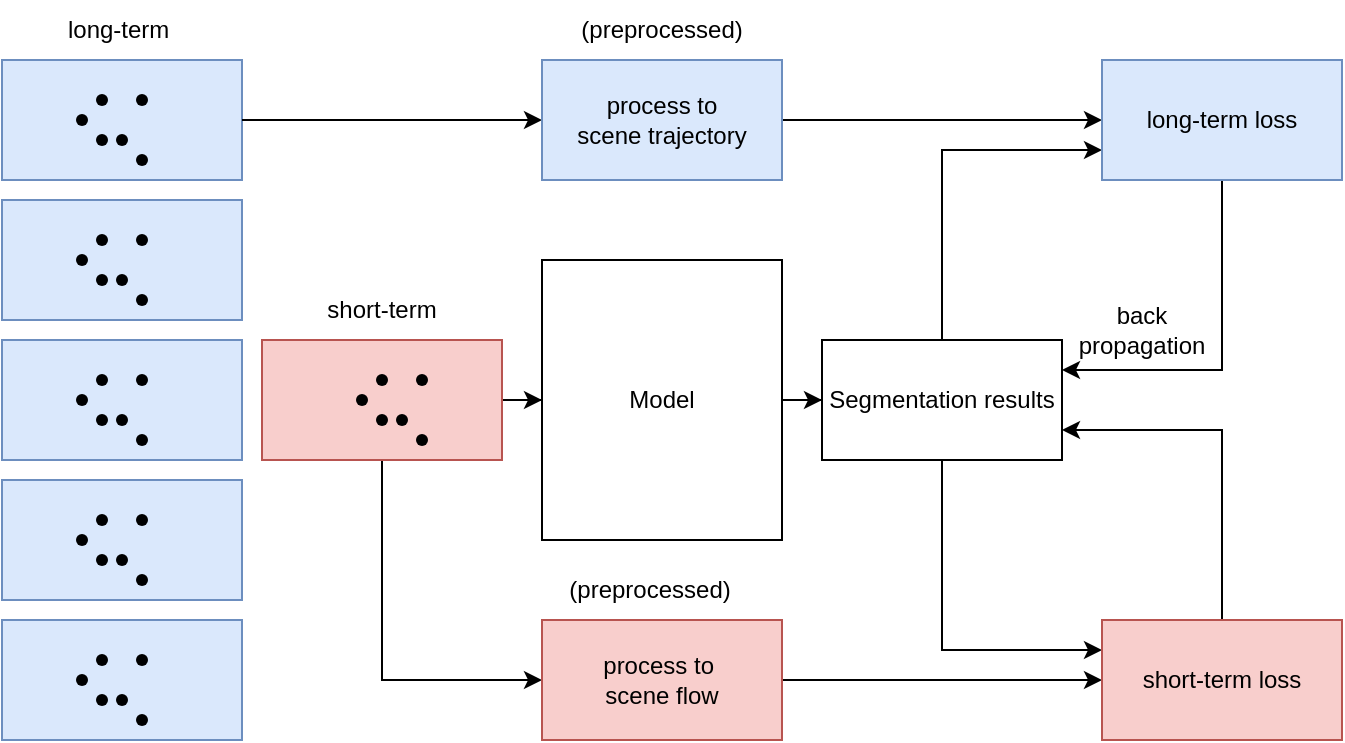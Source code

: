 <mxfile version="25.0.1">
  <diagram name="第 1 页" id="4o_lDxEVNhOIDceOlCGF">
    <mxGraphModel dx="1059" dy="554" grid="1" gridSize="10" guides="1" tooltips="1" connect="1" arrows="1" fold="1" page="1" pageScale="1" pageWidth="827" pageHeight="1169" math="0" shadow="0">
      <root>
        <mxCell id="0" />
        <mxCell id="1" parent="0" />
        <mxCell id="4sY1oFhWT7aM1cHkjKMV-16" style="edgeStyle=orthogonalEdgeStyle;rounded=0;orthogonalLoop=1;jettySize=auto;html=1;entryX=0;entryY=0.5;entryDx=0;entryDy=0;" edge="1" parent="1" source="4sY1oFhWT7aM1cHkjKMV-18" target="4sY1oFhWT7aM1cHkjKMV-13">
          <mxGeometry relative="1" as="geometry" />
        </mxCell>
        <mxCell id="4sY1oFhWT7aM1cHkjKMV-1" value="" style="rounded=0;whiteSpace=wrap;html=1;fillColor=#dae8fc;strokeColor=#6c8ebf;" vertex="1" parent="1">
          <mxGeometry x="90" y="80" width="120" height="60" as="geometry" />
        </mxCell>
        <mxCell id="4sY1oFhWT7aM1cHkjKMV-2" value="" style="rounded=0;whiteSpace=wrap;html=1;fillColor=#dae8fc;strokeColor=#6c8ebf;" vertex="1" parent="1">
          <mxGeometry x="90" y="150" width="120" height="60" as="geometry" />
        </mxCell>
        <mxCell id="4sY1oFhWT7aM1cHkjKMV-3" value="" style="rounded=0;whiteSpace=wrap;html=1;fillColor=#dae8fc;strokeColor=#6c8ebf;" vertex="1" parent="1">
          <mxGeometry x="90" y="220" width="120" height="60" as="geometry" />
        </mxCell>
        <mxCell id="4sY1oFhWT7aM1cHkjKMV-4" value="" style="rounded=0;whiteSpace=wrap;html=1;fillColor=#dae8fc;strokeColor=#6c8ebf;" vertex="1" parent="1">
          <mxGeometry x="90" y="290" width="120" height="60" as="geometry" />
        </mxCell>
        <mxCell id="4sY1oFhWT7aM1cHkjKMV-5" value="" style="rounded=0;whiteSpace=wrap;html=1;fillColor=#dae8fc;strokeColor=#6c8ebf;" vertex="1" parent="1">
          <mxGeometry x="90" y="360" width="120" height="60" as="geometry" />
        </mxCell>
        <mxCell id="4sY1oFhWT7aM1cHkjKMV-10" style="edgeStyle=orthogonalEdgeStyle;rounded=0;orthogonalLoop=1;jettySize=auto;html=1;entryX=0;entryY=0.5;entryDx=0;entryDy=0;" edge="1" parent="1" source="4sY1oFhWT7aM1cHkjKMV-7" target="4sY1oFhWT7aM1cHkjKMV-9">
          <mxGeometry relative="1" as="geometry" />
        </mxCell>
        <mxCell id="4sY1oFhWT7aM1cHkjKMV-20" style="edgeStyle=orthogonalEdgeStyle;rounded=0;orthogonalLoop=1;jettySize=auto;html=1;entryX=0;entryY=0.5;entryDx=0;entryDy=0;" edge="1" parent="1" source="4sY1oFhWT7aM1cHkjKMV-7" target="4sY1oFhWT7aM1cHkjKMV-19">
          <mxGeometry relative="1" as="geometry">
            <Array as="points">
              <mxPoint x="280" y="390" />
            </Array>
          </mxGeometry>
        </mxCell>
        <mxCell id="4sY1oFhWT7aM1cHkjKMV-7" value="" style="rounded=0;whiteSpace=wrap;html=1;fillColor=#f8cecc;strokeColor=#b85450;" vertex="1" parent="1">
          <mxGeometry x="220" y="220" width="120" height="60" as="geometry" />
        </mxCell>
        <mxCell id="4sY1oFhWT7aM1cHkjKMV-11" style="edgeStyle=orthogonalEdgeStyle;rounded=0;orthogonalLoop=1;jettySize=auto;html=1;entryX=0;entryY=0.5;entryDx=0;entryDy=0;" edge="1" parent="1" source="4sY1oFhWT7aM1cHkjKMV-9" target="4sY1oFhWT7aM1cHkjKMV-12">
          <mxGeometry relative="1" as="geometry">
            <mxPoint x="660" y="250" as="targetPoint" />
          </mxGeometry>
        </mxCell>
        <mxCell id="4sY1oFhWT7aM1cHkjKMV-9" value="Model" style="rounded=0;whiteSpace=wrap;html=1;" vertex="1" parent="1">
          <mxGeometry x="360" y="180" width="120" height="140" as="geometry" />
        </mxCell>
        <mxCell id="4sY1oFhWT7aM1cHkjKMV-21" style="edgeStyle=orthogonalEdgeStyle;rounded=0;orthogonalLoop=1;jettySize=auto;html=1;entryX=0;entryY=0.75;entryDx=0;entryDy=0;" edge="1" parent="1" source="4sY1oFhWT7aM1cHkjKMV-12" target="4sY1oFhWT7aM1cHkjKMV-13">
          <mxGeometry relative="1" as="geometry">
            <mxPoint x="640" y="110" as="targetPoint" />
            <Array as="points">
              <mxPoint x="560" y="125" />
            </Array>
          </mxGeometry>
        </mxCell>
        <mxCell id="4sY1oFhWT7aM1cHkjKMV-23" style="edgeStyle=orthogonalEdgeStyle;rounded=0;orthogonalLoop=1;jettySize=auto;html=1;entryX=0;entryY=0.25;entryDx=0;entryDy=0;exitX=0.5;exitY=1;exitDx=0;exitDy=0;" edge="1" parent="1" source="4sY1oFhWT7aM1cHkjKMV-12" target="4sY1oFhWT7aM1cHkjKMV-22">
          <mxGeometry relative="1" as="geometry" />
        </mxCell>
        <mxCell id="4sY1oFhWT7aM1cHkjKMV-12" value="Segmentation results" style="rounded=0;whiteSpace=wrap;html=1;" vertex="1" parent="1">
          <mxGeometry x="500" y="220" width="120" height="60" as="geometry" />
        </mxCell>
        <mxCell id="4sY1oFhWT7aM1cHkjKMV-25" style="edgeStyle=orthogonalEdgeStyle;rounded=0;orthogonalLoop=1;jettySize=auto;html=1;entryX=1;entryY=0.25;entryDx=0;entryDy=0;exitX=0.5;exitY=1;exitDx=0;exitDy=0;" edge="1" parent="1" source="4sY1oFhWT7aM1cHkjKMV-13" target="4sY1oFhWT7aM1cHkjKMV-12">
          <mxGeometry relative="1" as="geometry" />
        </mxCell>
        <mxCell id="4sY1oFhWT7aM1cHkjKMV-13" value="long-term loss" style="rounded=0;whiteSpace=wrap;html=1;fillColor=#dae8fc;strokeColor=#6c8ebf;" vertex="1" parent="1">
          <mxGeometry x="640" y="80" width="120" height="60" as="geometry" />
        </mxCell>
        <mxCell id="4sY1oFhWT7aM1cHkjKMV-14" value="long-term&amp;nbsp;" style="text;html=1;align=center;verticalAlign=middle;whiteSpace=wrap;rounded=0;" vertex="1" parent="1">
          <mxGeometry x="90" y="50" width="120" height="30" as="geometry" />
        </mxCell>
        <mxCell id="4sY1oFhWT7aM1cHkjKMV-15" value="short-term" style="text;html=1;align=center;verticalAlign=middle;whiteSpace=wrap;rounded=0;" vertex="1" parent="1">
          <mxGeometry x="220" y="190" width="120" height="30" as="geometry" />
        </mxCell>
        <mxCell id="4sY1oFhWT7aM1cHkjKMV-17" value="" style="edgeStyle=orthogonalEdgeStyle;rounded=0;orthogonalLoop=1;jettySize=auto;html=1;entryX=0;entryY=0.5;entryDx=0;entryDy=0;" edge="1" parent="1" source="4sY1oFhWT7aM1cHkjKMV-1" target="4sY1oFhWT7aM1cHkjKMV-18">
          <mxGeometry relative="1" as="geometry">
            <mxPoint x="210" y="110" as="sourcePoint" />
            <mxPoint x="600" y="110" as="targetPoint" />
          </mxGeometry>
        </mxCell>
        <mxCell id="4sY1oFhWT7aM1cHkjKMV-18" value="&lt;div&gt;process to&lt;/div&gt;scene trajectory" style="rounded=0;whiteSpace=wrap;html=1;fillColor=#dae8fc;strokeColor=#6c8ebf;" vertex="1" parent="1">
          <mxGeometry x="360" y="80" width="120" height="60" as="geometry" />
        </mxCell>
        <mxCell id="4sY1oFhWT7aM1cHkjKMV-24" style="edgeStyle=orthogonalEdgeStyle;rounded=0;orthogonalLoop=1;jettySize=auto;html=1;entryX=0;entryY=0.5;entryDx=0;entryDy=0;" edge="1" parent="1" source="4sY1oFhWT7aM1cHkjKMV-19" target="4sY1oFhWT7aM1cHkjKMV-22">
          <mxGeometry relative="1" as="geometry" />
        </mxCell>
        <mxCell id="4sY1oFhWT7aM1cHkjKMV-19" value="process to&amp;nbsp;&lt;div&gt;scene flow&lt;/div&gt;" style="rounded=0;whiteSpace=wrap;html=1;fillColor=#f8cecc;strokeColor=#b85450;" vertex="1" parent="1">
          <mxGeometry x="360" y="360" width="120" height="60" as="geometry" />
        </mxCell>
        <mxCell id="4sY1oFhWT7aM1cHkjKMV-26" style="edgeStyle=orthogonalEdgeStyle;rounded=0;orthogonalLoop=1;jettySize=auto;html=1;entryX=1;entryY=0.75;entryDx=0;entryDy=0;" edge="1" parent="1" source="4sY1oFhWT7aM1cHkjKMV-22" target="4sY1oFhWT7aM1cHkjKMV-12">
          <mxGeometry relative="1" as="geometry">
            <Array as="points">
              <mxPoint x="700" y="265" />
            </Array>
          </mxGeometry>
        </mxCell>
        <mxCell id="4sY1oFhWT7aM1cHkjKMV-22" value="short-term loss" style="rounded=0;whiteSpace=wrap;html=1;fillColor=#f8cecc;strokeColor=#b85450;" vertex="1" parent="1">
          <mxGeometry x="640" y="360" width="120" height="60" as="geometry" />
        </mxCell>
        <mxCell id="4sY1oFhWT7aM1cHkjKMV-27" value="(preprocessed)" style="text;html=1;align=center;verticalAlign=middle;whiteSpace=wrap;rounded=0;" vertex="1" parent="1">
          <mxGeometry x="384" y="330" width="60" height="30" as="geometry" />
        </mxCell>
        <mxCell id="4sY1oFhWT7aM1cHkjKMV-29" value="(preprocessed)" style="text;html=1;align=center;verticalAlign=middle;whiteSpace=wrap;rounded=0;" vertex="1" parent="1">
          <mxGeometry x="390" y="50" width="60" height="30" as="geometry" />
        </mxCell>
        <mxCell id="4sY1oFhWT7aM1cHkjKMV-30" value="back propagation" style="text;html=1;align=center;verticalAlign=middle;whiteSpace=wrap;rounded=0;" vertex="1" parent="1">
          <mxGeometry x="630" y="200" width="60" height="30" as="geometry" />
        </mxCell>
        <mxCell id="4sY1oFhWT7aM1cHkjKMV-37" value="" style="group" vertex="1" connectable="0" parent="1">
          <mxGeometry x="120" y="90" width="50" height="50" as="geometry" />
        </mxCell>
        <mxCell id="4sY1oFhWT7aM1cHkjKMV-31" value="" style="shape=waypoint;sketch=0;fillStyle=solid;size=6;pointerEvents=1;points=[];fillColor=none;resizable=0;rotatable=0;perimeter=centerPerimeter;snapToPoint=1;" vertex="1" parent="4sY1oFhWT7aM1cHkjKMV-37">
          <mxGeometry x="10" y="20" width="20" height="20" as="geometry" />
        </mxCell>
        <mxCell id="4sY1oFhWT7aM1cHkjKMV-32" value="" style="shape=waypoint;sketch=0;fillStyle=solid;size=6;pointerEvents=1;points=[];fillColor=none;resizable=0;rotatable=0;perimeter=centerPerimeter;snapToPoint=1;" vertex="1" parent="4sY1oFhWT7aM1cHkjKMV-37">
          <mxGeometry x="10" width="20" height="20" as="geometry" />
        </mxCell>
        <mxCell id="4sY1oFhWT7aM1cHkjKMV-33" value="" style="shape=waypoint;sketch=0;fillStyle=solid;size=6;pointerEvents=1;points=[];fillColor=none;resizable=0;rotatable=0;perimeter=centerPerimeter;snapToPoint=1;" vertex="1" parent="4sY1oFhWT7aM1cHkjKMV-37">
          <mxGeometry x="30" y="30" width="20" height="20" as="geometry" />
        </mxCell>
        <mxCell id="4sY1oFhWT7aM1cHkjKMV-34" value="" style="shape=waypoint;sketch=0;fillStyle=solid;size=6;pointerEvents=1;points=[];fillColor=none;resizable=0;rotatable=0;perimeter=centerPerimeter;snapToPoint=1;" vertex="1" parent="4sY1oFhWT7aM1cHkjKMV-37">
          <mxGeometry y="10" width="20" height="20" as="geometry" />
        </mxCell>
        <mxCell id="4sY1oFhWT7aM1cHkjKMV-35" value="" style="shape=waypoint;sketch=0;fillStyle=solid;size=6;pointerEvents=1;points=[];fillColor=none;resizable=0;rotatable=0;perimeter=centerPerimeter;snapToPoint=1;" vertex="1" parent="4sY1oFhWT7aM1cHkjKMV-37">
          <mxGeometry x="20" y="20" width="20" height="20" as="geometry" />
        </mxCell>
        <mxCell id="4sY1oFhWT7aM1cHkjKMV-36" value="" style="shape=waypoint;sketch=0;fillStyle=solid;size=6;pointerEvents=1;points=[];fillColor=none;resizable=0;rotatable=0;perimeter=centerPerimeter;snapToPoint=1;" vertex="1" parent="4sY1oFhWT7aM1cHkjKMV-37">
          <mxGeometry x="30" width="20" height="20" as="geometry" />
        </mxCell>
        <mxCell id="4sY1oFhWT7aM1cHkjKMV-38" value="" style="group" vertex="1" connectable="0" parent="1">
          <mxGeometry x="120" y="160" width="50" height="50" as="geometry" />
        </mxCell>
        <mxCell id="4sY1oFhWT7aM1cHkjKMV-39" value="" style="shape=waypoint;sketch=0;fillStyle=solid;size=6;pointerEvents=1;points=[];fillColor=none;resizable=0;rotatable=0;perimeter=centerPerimeter;snapToPoint=1;" vertex="1" parent="4sY1oFhWT7aM1cHkjKMV-38">
          <mxGeometry x="10" y="20" width="20" height="20" as="geometry" />
        </mxCell>
        <mxCell id="4sY1oFhWT7aM1cHkjKMV-40" value="" style="shape=waypoint;sketch=0;fillStyle=solid;size=6;pointerEvents=1;points=[];fillColor=none;resizable=0;rotatable=0;perimeter=centerPerimeter;snapToPoint=1;" vertex="1" parent="4sY1oFhWT7aM1cHkjKMV-38">
          <mxGeometry x="10" width="20" height="20" as="geometry" />
        </mxCell>
        <mxCell id="4sY1oFhWT7aM1cHkjKMV-41" value="" style="shape=waypoint;sketch=0;fillStyle=solid;size=6;pointerEvents=1;points=[];fillColor=none;resizable=0;rotatable=0;perimeter=centerPerimeter;snapToPoint=1;" vertex="1" parent="4sY1oFhWT7aM1cHkjKMV-38">
          <mxGeometry x="30" y="30" width="20" height="20" as="geometry" />
        </mxCell>
        <mxCell id="4sY1oFhWT7aM1cHkjKMV-42" value="" style="shape=waypoint;sketch=0;fillStyle=solid;size=6;pointerEvents=1;points=[];fillColor=none;resizable=0;rotatable=0;perimeter=centerPerimeter;snapToPoint=1;" vertex="1" parent="4sY1oFhWT7aM1cHkjKMV-38">
          <mxGeometry y="10" width="20" height="20" as="geometry" />
        </mxCell>
        <mxCell id="4sY1oFhWT7aM1cHkjKMV-43" value="" style="shape=waypoint;sketch=0;fillStyle=solid;size=6;pointerEvents=1;points=[];fillColor=none;resizable=0;rotatable=0;perimeter=centerPerimeter;snapToPoint=1;" vertex="1" parent="4sY1oFhWT7aM1cHkjKMV-38">
          <mxGeometry x="20" y="20" width="20" height="20" as="geometry" />
        </mxCell>
        <mxCell id="4sY1oFhWT7aM1cHkjKMV-44" value="" style="shape=waypoint;sketch=0;fillStyle=solid;size=6;pointerEvents=1;points=[];fillColor=none;resizable=0;rotatable=0;perimeter=centerPerimeter;snapToPoint=1;" vertex="1" parent="4sY1oFhWT7aM1cHkjKMV-38">
          <mxGeometry x="30" width="20" height="20" as="geometry" />
        </mxCell>
        <mxCell id="4sY1oFhWT7aM1cHkjKMV-45" value="" style="group" vertex="1" connectable="0" parent="1">
          <mxGeometry x="120" y="230" width="50" height="50" as="geometry" />
        </mxCell>
        <mxCell id="4sY1oFhWT7aM1cHkjKMV-46" value="" style="shape=waypoint;sketch=0;fillStyle=solid;size=6;pointerEvents=1;points=[];fillColor=none;resizable=0;rotatable=0;perimeter=centerPerimeter;snapToPoint=1;" vertex="1" parent="4sY1oFhWT7aM1cHkjKMV-45">
          <mxGeometry x="10" y="20" width="20" height="20" as="geometry" />
        </mxCell>
        <mxCell id="4sY1oFhWT7aM1cHkjKMV-47" value="" style="shape=waypoint;sketch=0;fillStyle=solid;size=6;pointerEvents=1;points=[];fillColor=none;resizable=0;rotatable=0;perimeter=centerPerimeter;snapToPoint=1;" vertex="1" parent="4sY1oFhWT7aM1cHkjKMV-45">
          <mxGeometry x="10" width="20" height="20" as="geometry" />
        </mxCell>
        <mxCell id="4sY1oFhWT7aM1cHkjKMV-48" value="" style="shape=waypoint;sketch=0;fillStyle=solid;size=6;pointerEvents=1;points=[];fillColor=none;resizable=0;rotatable=0;perimeter=centerPerimeter;snapToPoint=1;" vertex="1" parent="4sY1oFhWT7aM1cHkjKMV-45">
          <mxGeometry x="30" y="30" width="20" height="20" as="geometry" />
        </mxCell>
        <mxCell id="4sY1oFhWT7aM1cHkjKMV-49" value="" style="shape=waypoint;sketch=0;fillStyle=solid;size=6;pointerEvents=1;points=[];fillColor=none;resizable=0;rotatable=0;perimeter=centerPerimeter;snapToPoint=1;" vertex="1" parent="4sY1oFhWT7aM1cHkjKMV-45">
          <mxGeometry y="10" width="20" height="20" as="geometry" />
        </mxCell>
        <mxCell id="4sY1oFhWT7aM1cHkjKMV-50" value="" style="shape=waypoint;sketch=0;fillStyle=solid;size=6;pointerEvents=1;points=[];fillColor=none;resizable=0;rotatable=0;perimeter=centerPerimeter;snapToPoint=1;" vertex="1" parent="4sY1oFhWT7aM1cHkjKMV-45">
          <mxGeometry x="20" y="20" width="20" height="20" as="geometry" />
        </mxCell>
        <mxCell id="4sY1oFhWT7aM1cHkjKMV-51" value="" style="shape=waypoint;sketch=0;fillStyle=solid;size=6;pointerEvents=1;points=[];fillColor=none;resizable=0;rotatable=0;perimeter=centerPerimeter;snapToPoint=1;" vertex="1" parent="4sY1oFhWT7aM1cHkjKMV-45">
          <mxGeometry x="30" width="20" height="20" as="geometry" />
        </mxCell>
        <mxCell id="4sY1oFhWT7aM1cHkjKMV-52" value="" style="group" vertex="1" connectable="0" parent="1">
          <mxGeometry x="120" y="300" width="50" height="50" as="geometry" />
        </mxCell>
        <mxCell id="4sY1oFhWT7aM1cHkjKMV-53" value="" style="shape=waypoint;sketch=0;fillStyle=solid;size=6;pointerEvents=1;points=[];fillColor=none;resizable=0;rotatable=0;perimeter=centerPerimeter;snapToPoint=1;" vertex="1" parent="4sY1oFhWT7aM1cHkjKMV-52">
          <mxGeometry x="10" y="20" width="20" height="20" as="geometry" />
        </mxCell>
        <mxCell id="4sY1oFhWT7aM1cHkjKMV-54" value="" style="shape=waypoint;sketch=0;fillStyle=solid;size=6;pointerEvents=1;points=[];fillColor=none;resizable=0;rotatable=0;perimeter=centerPerimeter;snapToPoint=1;" vertex="1" parent="4sY1oFhWT7aM1cHkjKMV-52">
          <mxGeometry x="10" width="20" height="20" as="geometry" />
        </mxCell>
        <mxCell id="4sY1oFhWT7aM1cHkjKMV-55" value="" style="shape=waypoint;sketch=0;fillStyle=solid;size=6;pointerEvents=1;points=[];fillColor=none;resizable=0;rotatable=0;perimeter=centerPerimeter;snapToPoint=1;" vertex="1" parent="4sY1oFhWT7aM1cHkjKMV-52">
          <mxGeometry x="30" y="30" width="20" height="20" as="geometry" />
        </mxCell>
        <mxCell id="4sY1oFhWT7aM1cHkjKMV-56" value="" style="shape=waypoint;sketch=0;fillStyle=solid;size=6;pointerEvents=1;points=[];fillColor=none;resizable=0;rotatable=0;perimeter=centerPerimeter;snapToPoint=1;" vertex="1" parent="4sY1oFhWT7aM1cHkjKMV-52">
          <mxGeometry y="10" width="20" height="20" as="geometry" />
        </mxCell>
        <mxCell id="4sY1oFhWT7aM1cHkjKMV-57" value="" style="shape=waypoint;sketch=0;fillStyle=solid;size=6;pointerEvents=1;points=[];fillColor=none;resizable=0;rotatable=0;perimeter=centerPerimeter;snapToPoint=1;" vertex="1" parent="4sY1oFhWT7aM1cHkjKMV-52">
          <mxGeometry x="20" y="20" width="20" height="20" as="geometry" />
        </mxCell>
        <mxCell id="4sY1oFhWT7aM1cHkjKMV-58" value="" style="shape=waypoint;sketch=0;fillStyle=solid;size=6;pointerEvents=1;points=[];fillColor=none;resizable=0;rotatable=0;perimeter=centerPerimeter;snapToPoint=1;" vertex="1" parent="4sY1oFhWT7aM1cHkjKMV-52">
          <mxGeometry x="30" width="20" height="20" as="geometry" />
        </mxCell>
        <mxCell id="4sY1oFhWT7aM1cHkjKMV-59" value="" style="group" vertex="1" connectable="0" parent="1">
          <mxGeometry x="120" y="370" width="50" height="50" as="geometry" />
        </mxCell>
        <mxCell id="4sY1oFhWT7aM1cHkjKMV-60" value="" style="shape=waypoint;sketch=0;fillStyle=solid;size=6;pointerEvents=1;points=[];fillColor=none;resizable=0;rotatable=0;perimeter=centerPerimeter;snapToPoint=1;" vertex="1" parent="4sY1oFhWT7aM1cHkjKMV-59">
          <mxGeometry x="10" y="20" width="20" height="20" as="geometry" />
        </mxCell>
        <mxCell id="4sY1oFhWT7aM1cHkjKMV-61" value="" style="shape=waypoint;sketch=0;fillStyle=solid;size=6;pointerEvents=1;points=[];fillColor=none;resizable=0;rotatable=0;perimeter=centerPerimeter;snapToPoint=1;" vertex="1" parent="4sY1oFhWT7aM1cHkjKMV-59">
          <mxGeometry x="10" width="20" height="20" as="geometry" />
        </mxCell>
        <mxCell id="4sY1oFhWT7aM1cHkjKMV-62" value="" style="shape=waypoint;sketch=0;fillStyle=solid;size=6;pointerEvents=1;points=[];fillColor=none;resizable=0;rotatable=0;perimeter=centerPerimeter;snapToPoint=1;" vertex="1" parent="4sY1oFhWT7aM1cHkjKMV-59">
          <mxGeometry x="30" y="30" width="20" height="20" as="geometry" />
        </mxCell>
        <mxCell id="4sY1oFhWT7aM1cHkjKMV-63" value="" style="shape=waypoint;sketch=0;fillStyle=solid;size=6;pointerEvents=1;points=[];fillColor=none;resizable=0;rotatable=0;perimeter=centerPerimeter;snapToPoint=1;" vertex="1" parent="4sY1oFhWT7aM1cHkjKMV-59">
          <mxGeometry y="10" width="20" height="20" as="geometry" />
        </mxCell>
        <mxCell id="4sY1oFhWT7aM1cHkjKMV-64" value="" style="shape=waypoint;sketch=0;fillStyle=solid;size=6;pointerEvents=1;points=[];fillColor=none;resizable=0;rotatable=0;perimeter=centerPerimeter;snapToPoint=1;" vertex="1" parent="4sY1oFhWT7aM1cHkjKMV-59">
          <mxGeometry x="20" y="20" width="20" height="20" as="geometry" />
        </mxCell>
        <mxCell id="4sY1oFhWT7aM1cHkjKMV-65" value="" style="shape=waypoint;sketch=0;fillStyle=solid;size=6;pointerEvents=1;points=[];fillColor=none;resizable=0;rotatable=0;perimeter=centerPerimeter;snapToPoint=1;" vertex="1" parent="4sY1oFhWT7aM1cHkjKMV-59">
          <mxGeometry x="30" width="20" height="20" as="geometry" />
        </mxCell>
        <mxCell id="4sY1oFhWT7aM1cHkjKMV-66" value="" style="group" vertex="1" connectable="0" parent="1">
          <mxGeometry x="260" y="230" width="50" height="50" as="geometry" />
        </mxCell>
        <mxCell id="4sY1oFhWT7aM1cHkjKMV-67" value="" style="shape=waypoint;sketch=0;fillStyle=solid;size=6;pointerEvents=1;points=[];fillColor=none;resizable=0;rotatable=0;perimeter=centerPerimeter;snapToPoint=1;" vertex="1" parent="4sY1oFhWT7aM1cHkjKMV-66">
          <mxGeometry x="10" y="20" width="20" height="20" as="geometry" />
        </mxCell>
        <mxCell id="4sY1oFhWT7aM1cHkjKMV-68" value="" style="shape=waypoint;sketch=0;fillStyle=solid;size=6;pointerEvents=1;points=[];fillColor=none;resizable=0;rotatable=0;perimeter=centerPerimeter;snapToPoint=1;" vertex="1" parent="4sY1oFhWT7aM1cHkjKMV-66">
          <mxGeometry x="10" width="20" height="20" as="geometry" />
        </mxCell>
        <mxCell id="4sY1oFhWT7aM1cHkjKMV-69" value="" style="shape=waypoint;sketch=0;fillStyle=solid;size=6;pointerEvents=1;points=[];fillColor=none;resizable=0;rotatable=0;perimeter=centerPerimeter;snapToPoint=1;" vertex="1" parent="4sY1oFhWT7aM1cHkjKMV-66">
          <mxGeometry x="30" y="30" width="20" height="20" as="geometry" />
        </mxCell>
        <mxCell id="4sY1oFhWT7aM1cHkjKMV-70" value="" style="shape=waypoint;sketch=0;fillStyle=solid;size=6;pointerEvents=1;points=[];fillColor=none;resizable=0;rotatable=0;perimeter=centerPerimeter;snapToPoint=1;" vertex="1" parent="4sY1oFhWT7aM1cHkjKMV-66">
          <mxGeometry y="10" width="20" height="20" as="geometry" />
        </mxCell>
        <mxCell id="4sY1oFhWT7aM1cHkjKMV-71" value="" style="shape=waypoint;sketch=0;fillStyle=solid;size=6;pointerEvents=1;points=[];fillColor=none;resizable=0;rotatable=0;perimeter=centerPerimeter;snapToPoint=1;" vertex="1" parent="4sY1oFhWT7aM1cHkjKMV-66">
          <mxGeometry x="20" y="20" width="20" height="20" as="geometry" />
        </mxCell>
        <mxCell id="4sY1oFhWT7aM1cHkjKMV-72" value="" style="shape=waypoint;sketch=0;fillStyle=solid;size=6;pointerEvents=1;points=[];fillColor=none;resizable=0;rotatable=0;perimeter=centerPerimeter;snapToPoint=1;" vertex="1" parent="4sY1oFhWT7aM1cHkjKMV-66">
          <mxGeometry x="30" width="20" height="20" as="geometry" />
        </mxCell>
      </root>
    </mxGraphModel>
  </diagram>
</mxfile>
